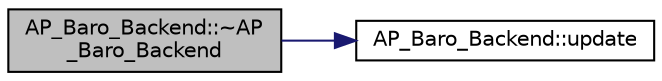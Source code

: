 digraph "AP_Baro_Backend::~AP_Baro_Backend"
{
 // INTERACTIVE_SVG=YES
  edge [fontname="Helvetica",fontsize="10",labelfontname="Helvetica",labelfontsize="10"];
  node [fontname="Helvetica",fontsize="10",shape=record];
  rankdir="LR";
  Node1 [label="AP_Baro_Backend::~AP\l_Baro_Backend",height=0.2,width=0.4,color="black", fillcolor="grey75", style="filled", fontcolor="black"];
  Node1 -> Node2 [color="midnightblue",fontsize="10",style="solid",fontname="Helvetica"];
  Node2 [label="AP_Baro_Backend::update",height=0.2,width=0.4,color="black", fillcolor="white", style="filled",URL="$classAP__Baro__Backend.html#a27149c1b07d599cf5a60baeb75e662d9"];
}
